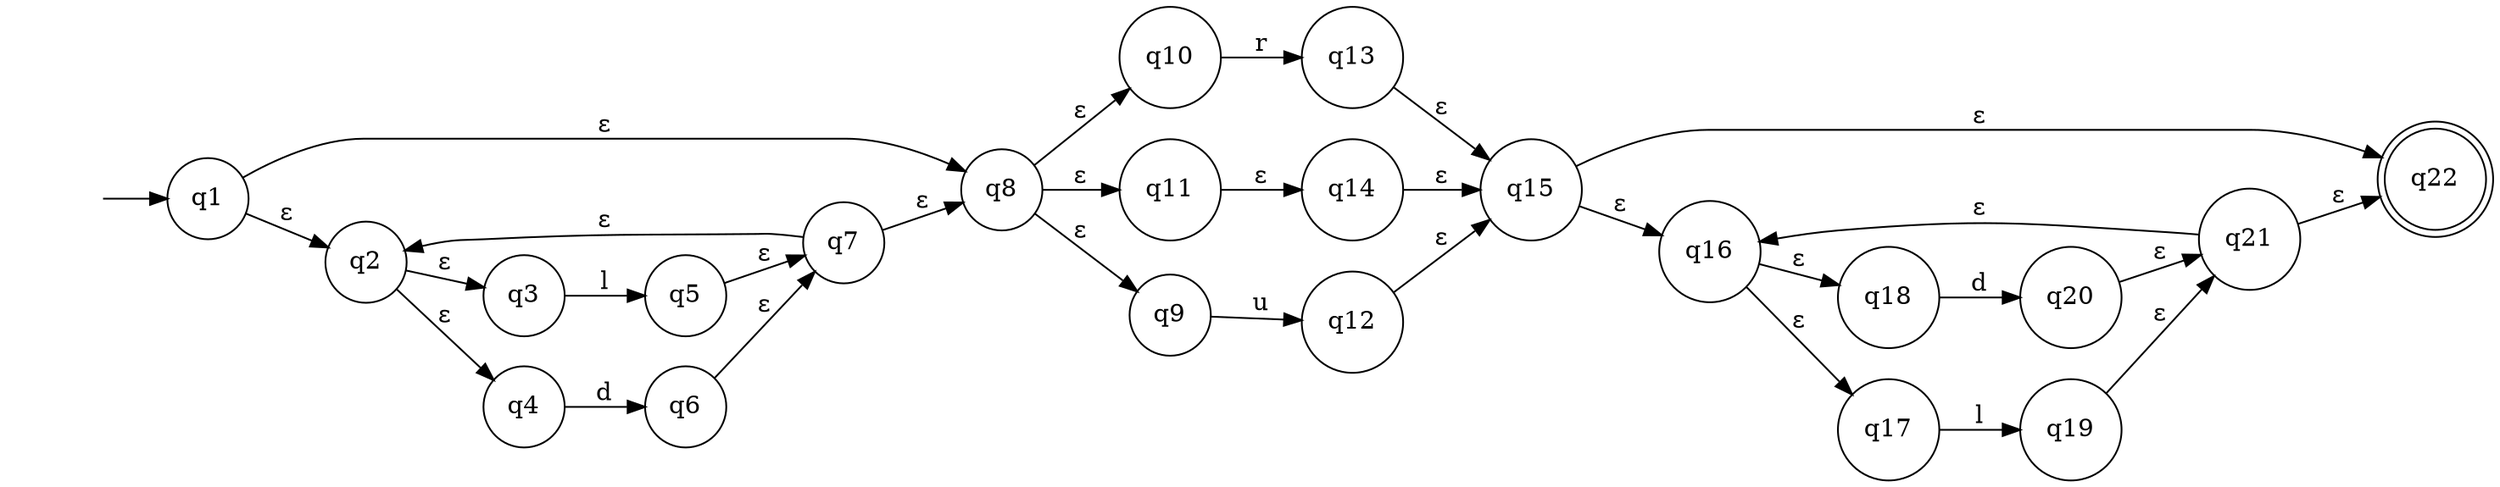digraph powerexpect {
	graph [rankdir=LR]
	"" [label="" shape=plaintext]
	q22 [label=q22 shape=doublecircle]
	q20 [label=q20 shape=circle]
	q5 [label=q5 shape=circle]
	q12 [label=q12 shape=circle]
	q15 [label=q15 shape=circle]
	q3 [label=q3 shape=circle]
	q19 [label=q19 shape=circle]
	q18 [label=q18 shape=circle]
	q21 [label=q21 shape=circle]
	q1 [label=q1 shape=circle]
	q8 [label=q8 shape=circle]
	q4 [label=q4 shape=circle]
	q17 [label=q17 shape=circle]
	q10 [label=q10 shape=circle]
	q6 [label=q6 shape=circle]
	q13 [label=q13 shape=circle]
	q7 [label=q7 shape=circle]
	q2 [label=q2 shape=circle]
	q11 [label=q11 shape=circle]
	q9 [label=q9 shape=circle]
	q14 [label=q14 shape=circle]
	q16 [label=q16 shape=circle]
	"" -> q1 [label=""]
	q1 -> q2 [label="ε"]
	q1 -> q8 [label="ε"]
	q2 -> q4 [label="ε"]
	q2 -> q3 [label="ε"]
	q3 -> q5 [label=l]
	q4 -> q6 [label=d]
	q5 -> q7 [label="ε"]
	q6 -> q7 [label="ε"]
	q7 -> q2 [label="ε"]
	q7 -> q8 [label="ε"]
	q8 -> q10 [label="ε"]
	q8 -> q11 [label="ε"]
	q8 -> q9 [label="ε"]
	q9 -> q12 [label=u]
	q10 -> q13 [label=r]
	q11 -> q14 [label="ε"]
	q12 -> q15 [label="ε"]
	q13 -> q15 [label="ε"]
	q14 -> q15 [label="ε"]
	q15 -> q22 [label="ε"]
	q15 -> q16 [label="ε"]
	q16 -> q17 [label="ε"]
	q16 -> q18 [label="ε"]
	q17 -> q19 [label=l]
	q18 -> q20 [label=d]
	q19 -> q21 [label="ε"]
	q20 -> q21 [label="ε"]
	q21 -> q22 [label="ε"]
	q21 -> q16 [label="ε"]
}
